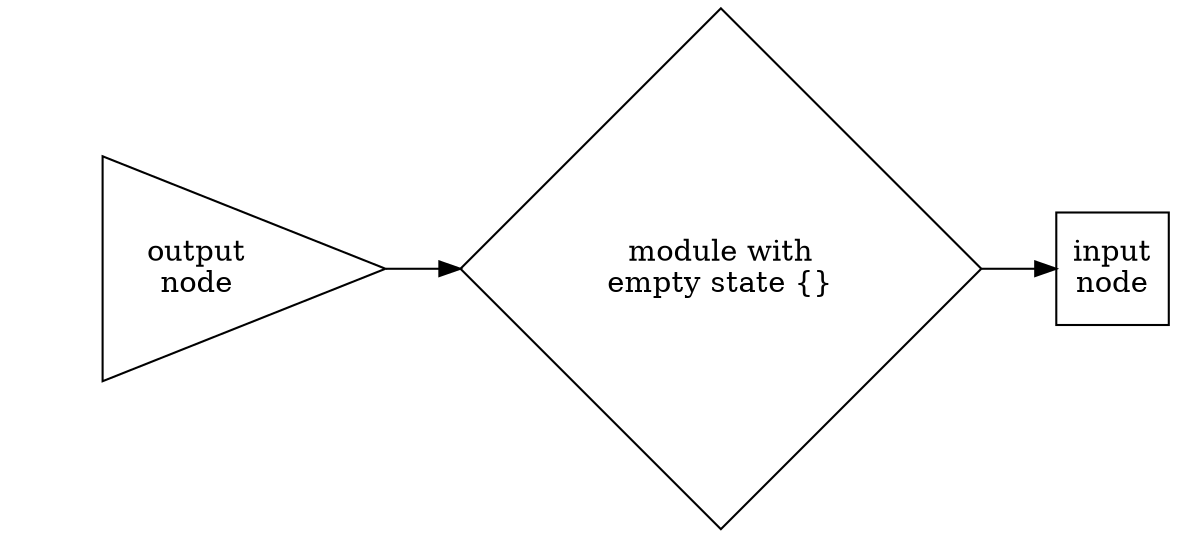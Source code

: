 digraph {
  rankdir = LR

  node [ label = "", shape = "square" ]
  input [ label = "input\nnode" ]

  node [ label = "", shape = "square", orientation = "45" ]
  state [ label = "module with\nempty state {}" ]

  node [ label = "", shape = "triangle", orientation = "-90" ]
  output [ label = "output\nnode" ]

  output -> state -> input
}
